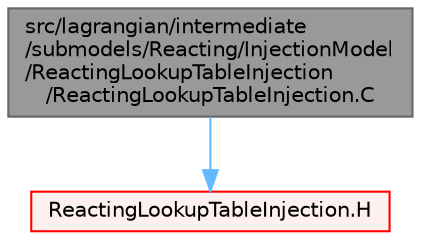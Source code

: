 digraph "src/lagrangian/intermediate/submodels/Reacting/InjectionModel/ReactingLookupTableInjection/ReactingLookupTableInjection.C"
{
 // LATEX_PDF_SIZE
  bgcolor="transparent";
  edge [fontname=Helvetica,fontsize=10,labelfontname=Helvetica,labelfontsize=10];
  node [fontname=Helvetica,fontsize=10,shape=box,height=0.2,width=0.4];
  Node1 [id="Node000001",label="src/lagrangian/intermediate\l/submodels/Reacting/InjectionModel\l/ReactingLookupTableInjection\l/ReactingLookupTableInjection.C",height=0.2,width=0.4,color="gray40", fillcolor="grey60", style="filled", fontcolor="black",tooltip=" "];
  Node1 -> Node2 [id="edge1_Node000001_Node000002",color="steelblue1",style="solid",tooltip=" "];
  Node2 [id="Node000002",label="ReactingLookupTableInjection.H",height=0.2,width=0.4,color="red", fillcolor="#FFF0F0", style="filled",URL="$ReactingLookupTableInjection_8H.html",tooltip=" "];
}
